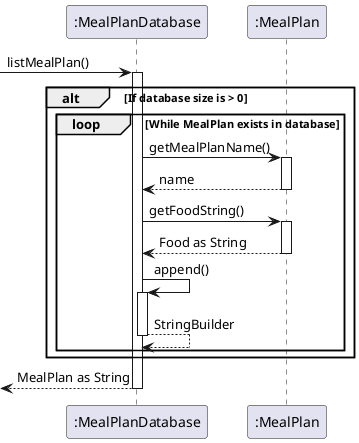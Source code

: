 @startuml
'https://plantuml.com/sequence-diagram

-> ":MealPlanDatabase": listMealPlan()
activate ":MealPlanDatabase"

alt If database size is > 0

loop While MealPlan exists in database
    ":MealPlanDatabase" -> ":MealPlan": getMealPlanName()
    activate ":MealPlan"
    return name
    ":MealPlanDatabase" -> ":MealPlan": getFoodString()
    activate ":MealPlan"
    return Food as String
    ":MealPlanDatabase" -> ":MealPlanDatabase": append()
    activate ":MealPlanDatabase"
    return StringBuilder
end

end
return MealPlan as String
@enduml

